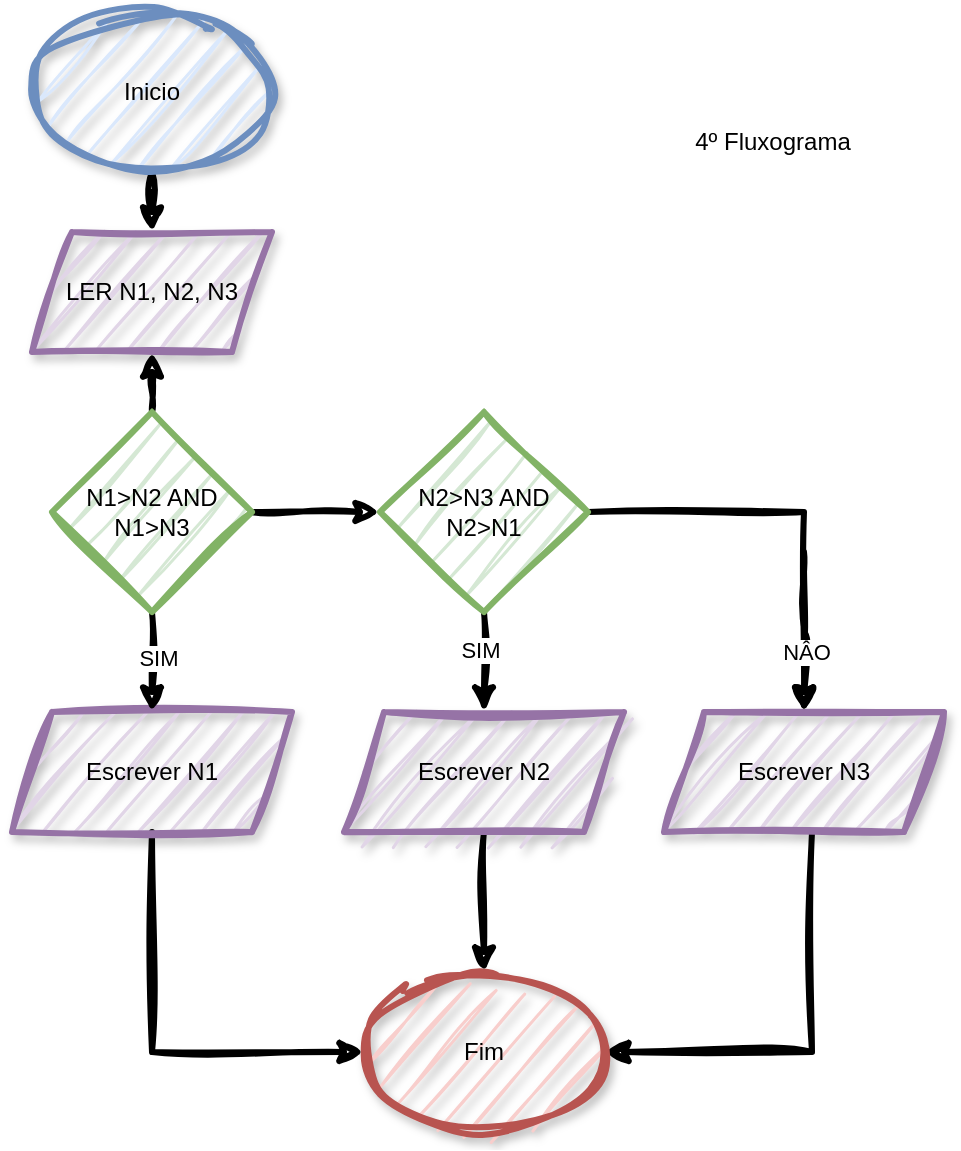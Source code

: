 <mxfile version="28.2.5">
  <diagram name="Página-1" id="soXsIREe1FiqxU8sOiiF">
    <mxGraphModel dx="1884" dy="777" grid="1" gridSize="10" guides="1" tooltips="1" connect="1" arrows="1" fold="1" page="1" pageScale="1" pageWidth="1169" pageHeight="827" math="0" shadow="0">
      <root>
        <mxCell id="0" />
        <mxCell id="1" parent="0" />
        <mxCell id="I3BrOEBHC2HNNkQ6PEPC-1" style="edgeStyle=orthogonalEdgeStyle;rounded=0;orthogonalLoop=1;jettySize=auto;html=1;sketch=1;curveFitting=1;jiggle=2;strokeWidth=3;" edge="1" parent="1" source="I3BrOEBHC2HNNkQ6PEPC-2" target="I3BrOEBHC2HNNkQ6PEPC-3">
          <mxGeometry relative="1" as="geometry" />
        </mxCell>
        <mxCell id="I3BrOEBHC2HNNkQ6PEPC-2" value="Inicio" style="ellipse;whiteSpace=wrap;html=1;fillColor=#dae8fc;strokeColor=#6c8ebf;strokeWidth=3;shadow=1;sketch=1;curveFitting=1;jiggle=2;" vertex="1" parent="1">
          <mxGeometry x="40" y="30" width="120" height="80" as="geometry" />
        </mxCell>
        <mxCell id="I3BrOEBHC2HNNkQ6PEPC-3" value="LER N1, N2, N3" style="shape=parallelogram;perimeter=parallelogramPerimeter;whiteSpace=wrap;html=1;fixedSize=1;fillColor=#e1d5e7;strokeColor=#9673a6;strokeWidth=3;shadow=1;sketch=1;curveFitting=1;jiggle=2;" vertex="1" parent="1">
          <mxGeometry x="40" y="140" width="120" height="60" as="geometry" />
        </mxCell>
        <mxCell id="I3BrOEBHC2HNNkQ6PEPC-4" style="edgeStyle=orthogonalEdgeStyle;rounded=0;orthogonalLoop=1;jettySize=auto;html=1;entryX=1;entryY=0.5;entryDx=0;entryDy=0;sketch=1;curveFitting=1;jiggle=2;strokeWidth=3;" edge="1" parent="1" source="I3BrOEBHC2HNNkQ6PEPC-5" target="I3BrOEBHC2HNNkQ6PEPC-6">
          <mxGeometry relative="1" as="geometry">
            <Array as="points">
              <mxPoint x="430" y="550" />
            </Array>
          </mxGeometry>
        </mxCell>
        <mxCell id="I3BrOEBHC2HNNkQ6PEPC-5" value="Escrever N3" style="shape=parallelogram;perimeter=parallelogramPerimeter;whiteSpace=wrap;html=1;fixedSize=1;fillColor=#e1d5e7;strokeColor=#9673a6;strokeWidth=3;shadow=1;sketch=1;curveFitting=1;jiggle=2;" vertex="1" parent="1">
          <mxGeometry x="356" y="380" width="140" height="60" as="geometry" />
        </mxCell>
        <mxCell id="I3BrOEBHC2HNNkQ6PEPC-6" value="Fim" style="ellipse;whiteSpace=wrap;html=1;fillColor=#f8cecc;strokeColor=#b85450;strokeWidth=3;shadow=1;sketch=1;curveFitting=1;jiggle=2;" vertex="1" parent="1">
          <mxGeometry x="206" y="510" width="120" height="80" as="geometry" />
        </mxCell>
        <mxCell id="I3BrOEBHC2HNNkQ6PEPC-7" style="edgeStyle=orthogonalEdgeStyle;rounded=0;orthogonalLoop=1;jettySize=auto;html=1;entryX=0;entryY=0.5;entryDx=0;entryDy=0;sketch=1;curveFitting=1;jiggle=2;strokeWidth=3;" edge="1" parent="1" source="I3BrOEBHC2HNNkQ6PEPC-8" target="I3BrOEBHC2HNNkQ6PEPC-6">
          <mxGeometry relative="1" as="geometry">
            <Array as="points">
              <mxPoint x="100" y="550" />
            </Array>
          </mxGeometry>
        </mxCell>
        <mxCell id="I3BrOEBHC2HNNkQ6PEPC-8" value="Escrever N1" style="shape=parallelogram;perimeter=parallelogramPerimeter;whiteSpace=wrap;html=1;fixedSize=1;fillColor=#e1d5e7;strokeColor=#9673a6;strokeWidth=3;shadow=1;sketch=1;curveFitting=1;jiggle=2;" vertex="1" parent="1">
          <mxGeometry x="30" y="380" width="140" height="60" as="geometry" />
        </mxCell>
        <mxCell id="I3BrOEBHC2HNNkQ6PEPC-9" value="" style="edgeStyle=orthogonalEdgeStyle;rounded=0;orthogonalLoop=1;jettySize=auto;html=1;entryX=0.5;entryY=0;entryDx=0;entryDy=0;exitX=1;exitY=0.5;exitDx=0;exitDy=0;sketch=1;curveFitting=1;jiggle=2;strokeWidth=3;" edge="1" parent="1" source="I3BrOEBHC2HNNkQ6PEPC-21" target="I3BrOEBHC2HNNkQ6PEPC-5">
          <mxGeometry relative="1" as="geometry">
            <mxPoint x="316" y="260" as="sourcePoint" />
            <mxPoint x="366" y="270" as="targetPoint" />
          </mxGeometry>
        </mxCell>
        <mxCell id="I3BrOEBHC2HNNkQ6PEPC-10" style="edgeStyle=orthogonalEdgeStyle;rounded=0;orthogonalLoop=1;jettySize=auto;html=1;sketch=1;curveFitting=1;jiggle=2;strokeWidth=3;" edge="1" parent="1" source="I3BrOEBHC2HNNkQ6PEPC-11" target="I3BrOEBHC2HNNkQ6PEPC-6">
          <mxGeometry relative="1" as="geometry" />
        </mxCell>
        <mxCell id="I3BrOEBHC2HNNkQ6PEPC-11" value="Escrever N2" style="shape=parallelogram;perimeter=parallelogramPerimeter;whiteSpace=wrap;html=1;fixedSize=1;fillColor=#e1d5e7;strokeColor=#9673a6;strokeWidth=3;shadow=1;sketch=1;curveFitting=1;jiggle=2;" vertex="1" parent="1">
          <mxGeometry x="196" y="380" width="140" height="60" as="geometry" />
        </mxCell>
        <mxCell id="I3BrOEBHC2HNNkQ6PEPC-12" value="" style="edgeStyle=orthogonalEdgeStyle;rounded=0;orthogonalLoop=1;jettySize=auto;html=1;sketch=1;curveFitting=1;jiggle=2;strokeWidth=3;" edge="1" parent="1" target="I3BrOEBHC2HNNkQ6PEPC-5">
          <mxGeometry relative="1" as="geometry">
            <mxPoint x="426" y="300" as="sourcePoint" />
          </mxGeometry>
        </mxCell>
        <mxCell id="I3BrOEBHC2HNNkQ6PEPC-13" value="NÂO" style="edgeLabel;html=1;align=center;verticalAlign=middle;resizable=0;points=[];" vertex="1" connectable="0" parent="I3BrOEBHC2HNNkQ6PEPC-12">
          <mxGeometry x="-0.3" y="1" relative="1" as="geometry">
            <mxPoint x="-1" y="22" as="offset" />
          </mxGeometry>
        </mxCell>
        <mxCell id="I3BrOEBHC2HNNkQ6PEPC-14" value="" style="edgeStyle=orthogonalEdgeStyle;rounded=0;orthogonalLoop=1;jettySize=auto;html=1;sketch=1;curveFitting=1;jiggle=2;strokeWidth=3;" edge="1" parent="1" source="I3BrOEBHC2HNNkQ6PEPC-18" target="I3BrOEBHC2HNNkQ6PEPC-21">
          <mxGeometry relative="1" as="geometry" />
        </mxCell>
        <mxCell id="I3BrOEBHC2HNNkQ6PEPC-15" value="" style="edgeStyle=orthogonalEdgeStyle;rounded=0;orthogonalLoop=1;jettySize=auto;html=1;sketch=1;curveFitting=1;jiggle=2;strokeWidth=3;" edge="1" parent="1" source="I3BrOEBHC2HNNkQ6PEPC-18" target="I3BrOEBHC2HNNkQ6PEPC-3">
          <mxGeometry relative="1" as="geometry" />
        </mxCell>
        <mxCell id="I3BrOEBHC2HNNkQ6PEPC-16" value="" style="edgeStyle=orthogonalEdgeStyle;rounded=0;orthogonalLoop=1;jettySize=auto;html=1;sketch=1;curveFitting=1;jiggle=2;strokeWidth=3;" edge="1" parent="1" source="I3BrOEBHC2HNNkQ6PEPC-18" target="I3BrOEBHC2HNNkQ6PEPC-8">
          <mxGeometry relative="1" as="geometry" />
        </mxCell>
        <mxCell id="I3BrOEBHC2HNNkQ6PEPC-17" value="SIM" style="edgeLabel;html=1;align=center;verticalAlign=middle;resizable=0;points=[];" vertex="1" connectable="0" parent="I3BrOEBHC2HNNkQ6PEPC-16">
          <mxGeometry x="-0.08" y="3" relative="1" as="geometry">
            <mxPoint as="offset" />
          </mxGeometry>
        </mxCell>
        <mxCell id="I3BrOEBHC2HNNkQ6PEPC-18" value="N1&amp;gt;N2 AND&lt;div&gt;N1&amp;gt;N3&lt;/div&gt;" style="rhombus;whiteSpace=wrap;html=1;fillColor=#d5e8d4;strokeColor=#82b366;sketch=1;curveFitting=1;jiggle=2;strokeWidth=3;" vertex="1" parent="1">
          <mxGeometry x="50" y="230" width="100" height="100" as="geometry" />
        </mxCell>
        <mxCell id="I3BrOEBHC2HNNkQ6PEPC-19" value="" style="edgeStyle=orthogonalEdgeStyle;rounded=0;orthogonalLoop=1;jettySize=auto;html=1;sketch=1;curveFitting=1;jiggle=2;strokeWidth=3;" edge="1" parent="1" source="I3BrOEBHC2HNNkQ6PEPC-21" target="I3BrOEBHC2HNNkQ6PEPC-11">
          <mxGeometry relative="1" as="geometry" />
        </mxCell>
        <mxCell id="I3BrOEBHC2HNNkQ6PEPC-20" value="SIM" style="edgeLabel;html=1;align=center;verticalAlign=middle;resizable=0;points=[];" vertex="1" connectable="0" parent="I3BrOEBHC2HNNkQ6PEPC-19">
          <mxGeometry x="-0.24" y="-2" relative="1" as="geometry">
            <mxPoint as="offset" />
          </mxGeometry>
        </mxCell>
        <mxCell id="I3BrOEBHC2HNNkQ6PEPC-21" value="N2&amp;gt;N3 AND&lt;div&gt;N2&amp;gt;N1&lt;/div&gt;" style="rhombus;whiteSpace=wrap;html=1;fillColor=#d5e8d4;strokeColor=#82b366;sketch=1;curveFitting=1;jiggle=2;strokeWidth=3;" vertex="1" parent="1">
          <mxGeometry x="214" y="230" width="104" height="100" as="geometry" />
        </mxCell>
        <mxCell id="I3BrOEBHC2HNNkQ6PEPC-22" value="4º Fluxograma" style="text;html=1;align=center;verticalAlign=middle;resizable=0;points=[];autosize=1;strokeColor=none;fillColor=none;" vertex="1" parent="1">
          <mxGeometry x="360" y="80" width="100" height="30" as="geometry" />
        </mxCell>
      </root>
    </mxGraphModel>
  </diagram>
</mxfile>
